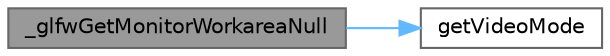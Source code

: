 digraph "_glfwGetMonitorWorkareaNull"
{
 // LATEX_PDF_SIZE
  bgcolor="transparent";
  edge [fontname=Helvetica,fontsize=10,labelfontname=Helvetica,labelfontsize=10];
  node [fontname=Helvetica,fontsize=10,shape=box,height=0.2,width=0.4];
  rankdir="LR";
  Node1 [id="Node000001",label="_glfwGetMonitorWorkareaNull",height=0.2,width=0.4,color="gray40", fillcolor="grey60", style="filled", fontcolor="black",tooltip=" "];
  Node1 -> Node2 [id="edge1_Node000001_Node000002",color="steelblue1",style="solid",tooltip=" "];
  Node2 [id="Node000002",label="getVideoMode",height=0.2,width=0.4,color="grey40", fillcolor="white", style="filled",URL="$null__monitor_8c.html#a4cfef5a27855e8f62e3d54c62117200b",tooltip=" "];
}
